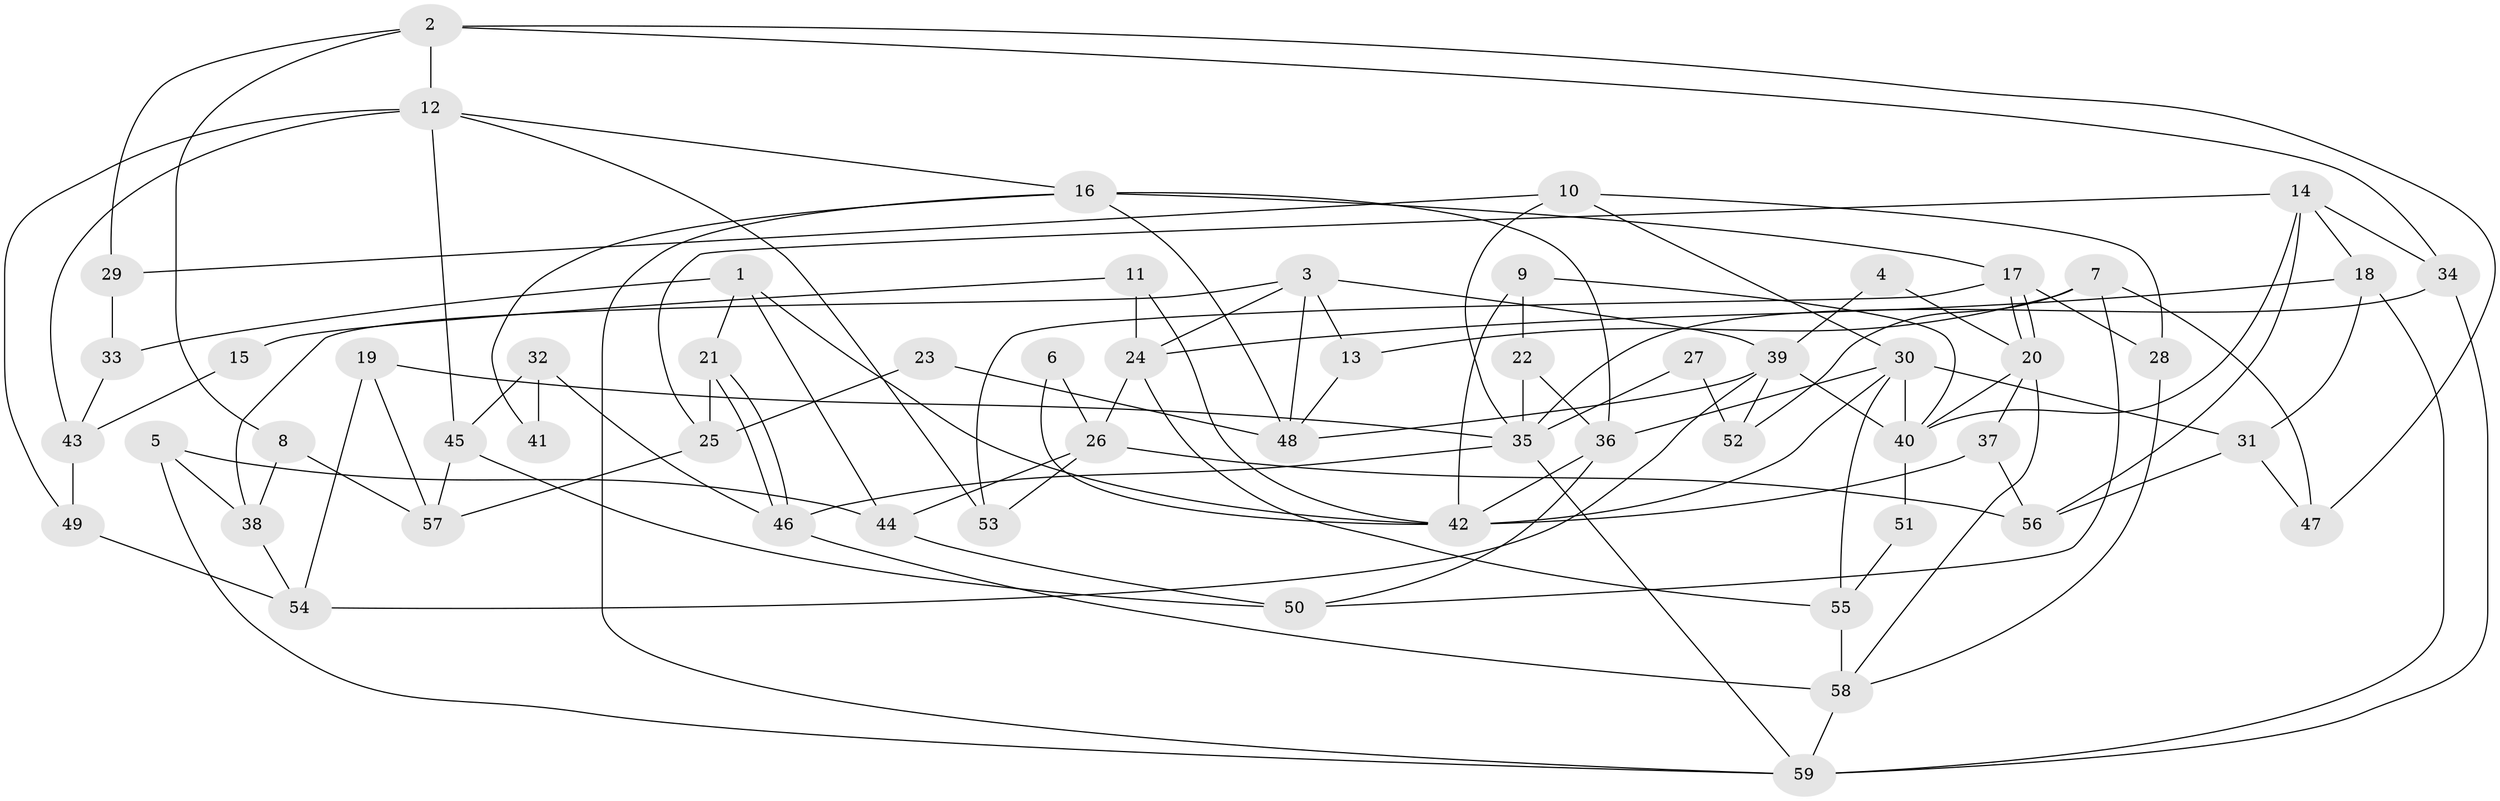 // Generated by graph-tools (version 1.1) at 2025/26/03/09/25 03:26:09]
// undirected, 59 vertices, 118 edges
graph export_dot {
graph [start="1"]
  node [color=gray90,style=filled];
  1;
  2;
  3;
  4;
  5;
  6;
  7;
  8;
  9;
  10;
  11;
  12;
  13;
  14;
  15;
  16;
  17;
  18;
  19;
  20;
  21;
  22;
  23;
  24;
  25;
  26;
  27;
  28;
  29;
  30;
  31;
  32;
  33;
  34;
  35;
  36;
  37;
  38;
  39;
  40;
  41;
  42;
  43;
  44;
  45;
  46;
  47;
  48;
  49;
  50;
  51;
  52;
  53;
  54;
  55;
  56;
  57;
  58;
  59;
  1 -- 42;
  1 -- 44;
  1 -- 21;
  1 -- 33;
  2 -- 34;
  2 -- 47;
  2 -- 8;
  2 -- 12;
  2 -- 29;
  3 -- 39;
  3 -- 24;
  3 -- 13;
  3 -- 38;
  3 -- 48;
  4 -- 39;
  4 -- 20;
  5 -- 38;
  5 -- 44;
  5 -- 59;
  6 -- 42;
  6 -- 26;
  7 -- 13;
  7 -- 50;
  7 -- 47;
  7 -- 52;
  8 -- 57;
  8 -- 38;
  9 -- 40;
  9 -- 42;
  9 -- 22;
  10 -- 35;
  10 -- 30;
  10 -- 28;
  10 -- 29;
  11 -- 24;
  11 -- 42;
  11 -- 15;
  12 -- 49;
  12 -- 16;
  12 -- 43;
  12 -- 45;
  12 -- 53;
  13 -- 48;
  14 -- 34;
  14 -- 56;
  14 -- 18;
  14 -- 25;
  14 -- 40;
  15 -- 43;
  16 -- 17;
  16 -- 36;
  16 -- 41;
  16 -- 48;
  16 -- 59;
  17 -- 28;
  17 -- 20;
  17 -- 20;
  17 -- 53;
  18 -- 59;
  18 -- 24;
  18 -- 31;
  19 -- 35;
  19 -- 54;
  19 -- 57;
  20 -- 58;
  20 -- 37;
  20 -- 40;
  21 -- 46;
  21 -- 46;
  21 -- 25;
  22 -- 36;
  22 -- 35;
  23 -- 48;
  23 -- 25;
  24 -- 55;
  24 -- 26;
  25 -- 57;
  26 -- 53;
  26 -- 44;
  26 -- 56;
  27 -- 52;
  27 -- 35;
  28 -- 58;
  29 -- 33;
  30 -- 31;
  30 -- 40;
  30 -- 36;
  30 -- 42;
  30 -- 55;
  31 -- 56;
  31 -- 47;
  32 -- 46;
  32 -- 45;
  32 -- 41;
  33 -- 43;
  34 -- 59;
  34 -- 35;
  35 -- 59;
  35 -- 46;
  36 -- 42;
  36 -- 50;
  37 -- 42;
  37 -- 56;
  38 -- 54;
  39 -- 40;
  39 -- 48;
  39 -- 52;
  39 -- 54;
  40 -- 51;
  43 -- 49;
  44 -- 50;
  45 -- 57;
  45 -- 50;
  46 -- 58;
  49 -- 54;
  51 -- 55;
  55 -- 58;
  58 -- 59;
}
